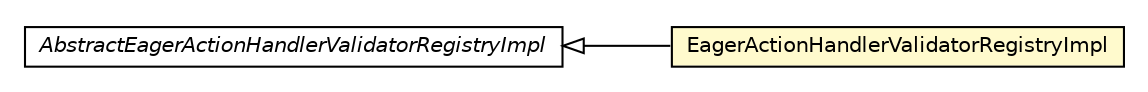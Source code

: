 #!/usr/local/bin/dot
#
# Class diagram 
# Generated by UMLGraph version R5_6-24-gf6e263 (http://www.umlgraph.org/)
#

digraph G {
	edge [fontname="Helvetica",fontsize=10,labelfontname="Helvetica",labelfontsize=10];
	node [fontname="Helvetica",fontsize=10,shape=plaintext];
	nodesep=0.25;
	ranksep=0.5;
	rankdir=LR;
	// com.gwtplatform.dispatch.server.actionhandlervalidator.AbstractEagerActionHandlerValidatorRegistryImpl
	c171152 [label=<<table title="com.gwtplatform.dispatch.server.actionhandlervalidator.AbstractEagerActionHandlerValidatorRegistryImpl" border="0" cellborder="1" cellspacing="0" cellpadding="2" port="p" href="../../actionhandlervalidator/AbstractEagerActionHandlerValidatorRegistryImpl.html">
		<tr><td><table border="0" cellspacing="0" cellpadding="1">
<tr><td align="center" balign="center"><font face="Helvetica-Oblique"> AbstractEagerActionHandlerValidatorRegistryImpl </font></td></tr>
		</table></td></tr>
		</table>>, URL="../../actionhandlervalidator/AbstractEagerActionHandlerValidatorRegistryImpl.html", fontname="Helvetica", fontcolor="black", fontsize=10.0];
	// com.gwtplatform.dispatch.server.guice.actionhandlervalidator.EagerActionHandlerValidatorRegistryImpl
	c171362 [label=<<table title="com.gwtplatform.dispatch.server.guice.actionhandlervalidator.EagerActionHandlerValidatorRegistryImpl" border="0" cellborder="1" cellspacing="0" cellpadding="2" port="p" bgcolor="lemonChiffon" href="./EagerActionHandlerValidatorRegistryImpl.html">
		<tr><td><table border="0" cellspacing="0" cellpadding="1">
<tr><td align="center" balign="center"> EagerActionHandlerValidatorRegistryImpl </td></tr>
		</table></td></tr>
		</table>>, URL="./EagerActionHandlerValidatorRegistryImpl.html", fontname="Helvetica", fontcolor="black", fontsize=10.0];
	//com.gwtplatform.dispatch.server.guice.actionhandlervalidator.EagerActionHandlerValidatorRegistryImpl extends com.gwtplatform.dispatch.server.actionhandlervalidator.AbstractEagerActionHandlerValidatorRegistryImpl
	c171152:p -> c171362:p [dir=back,arrowtail=empty];
}

